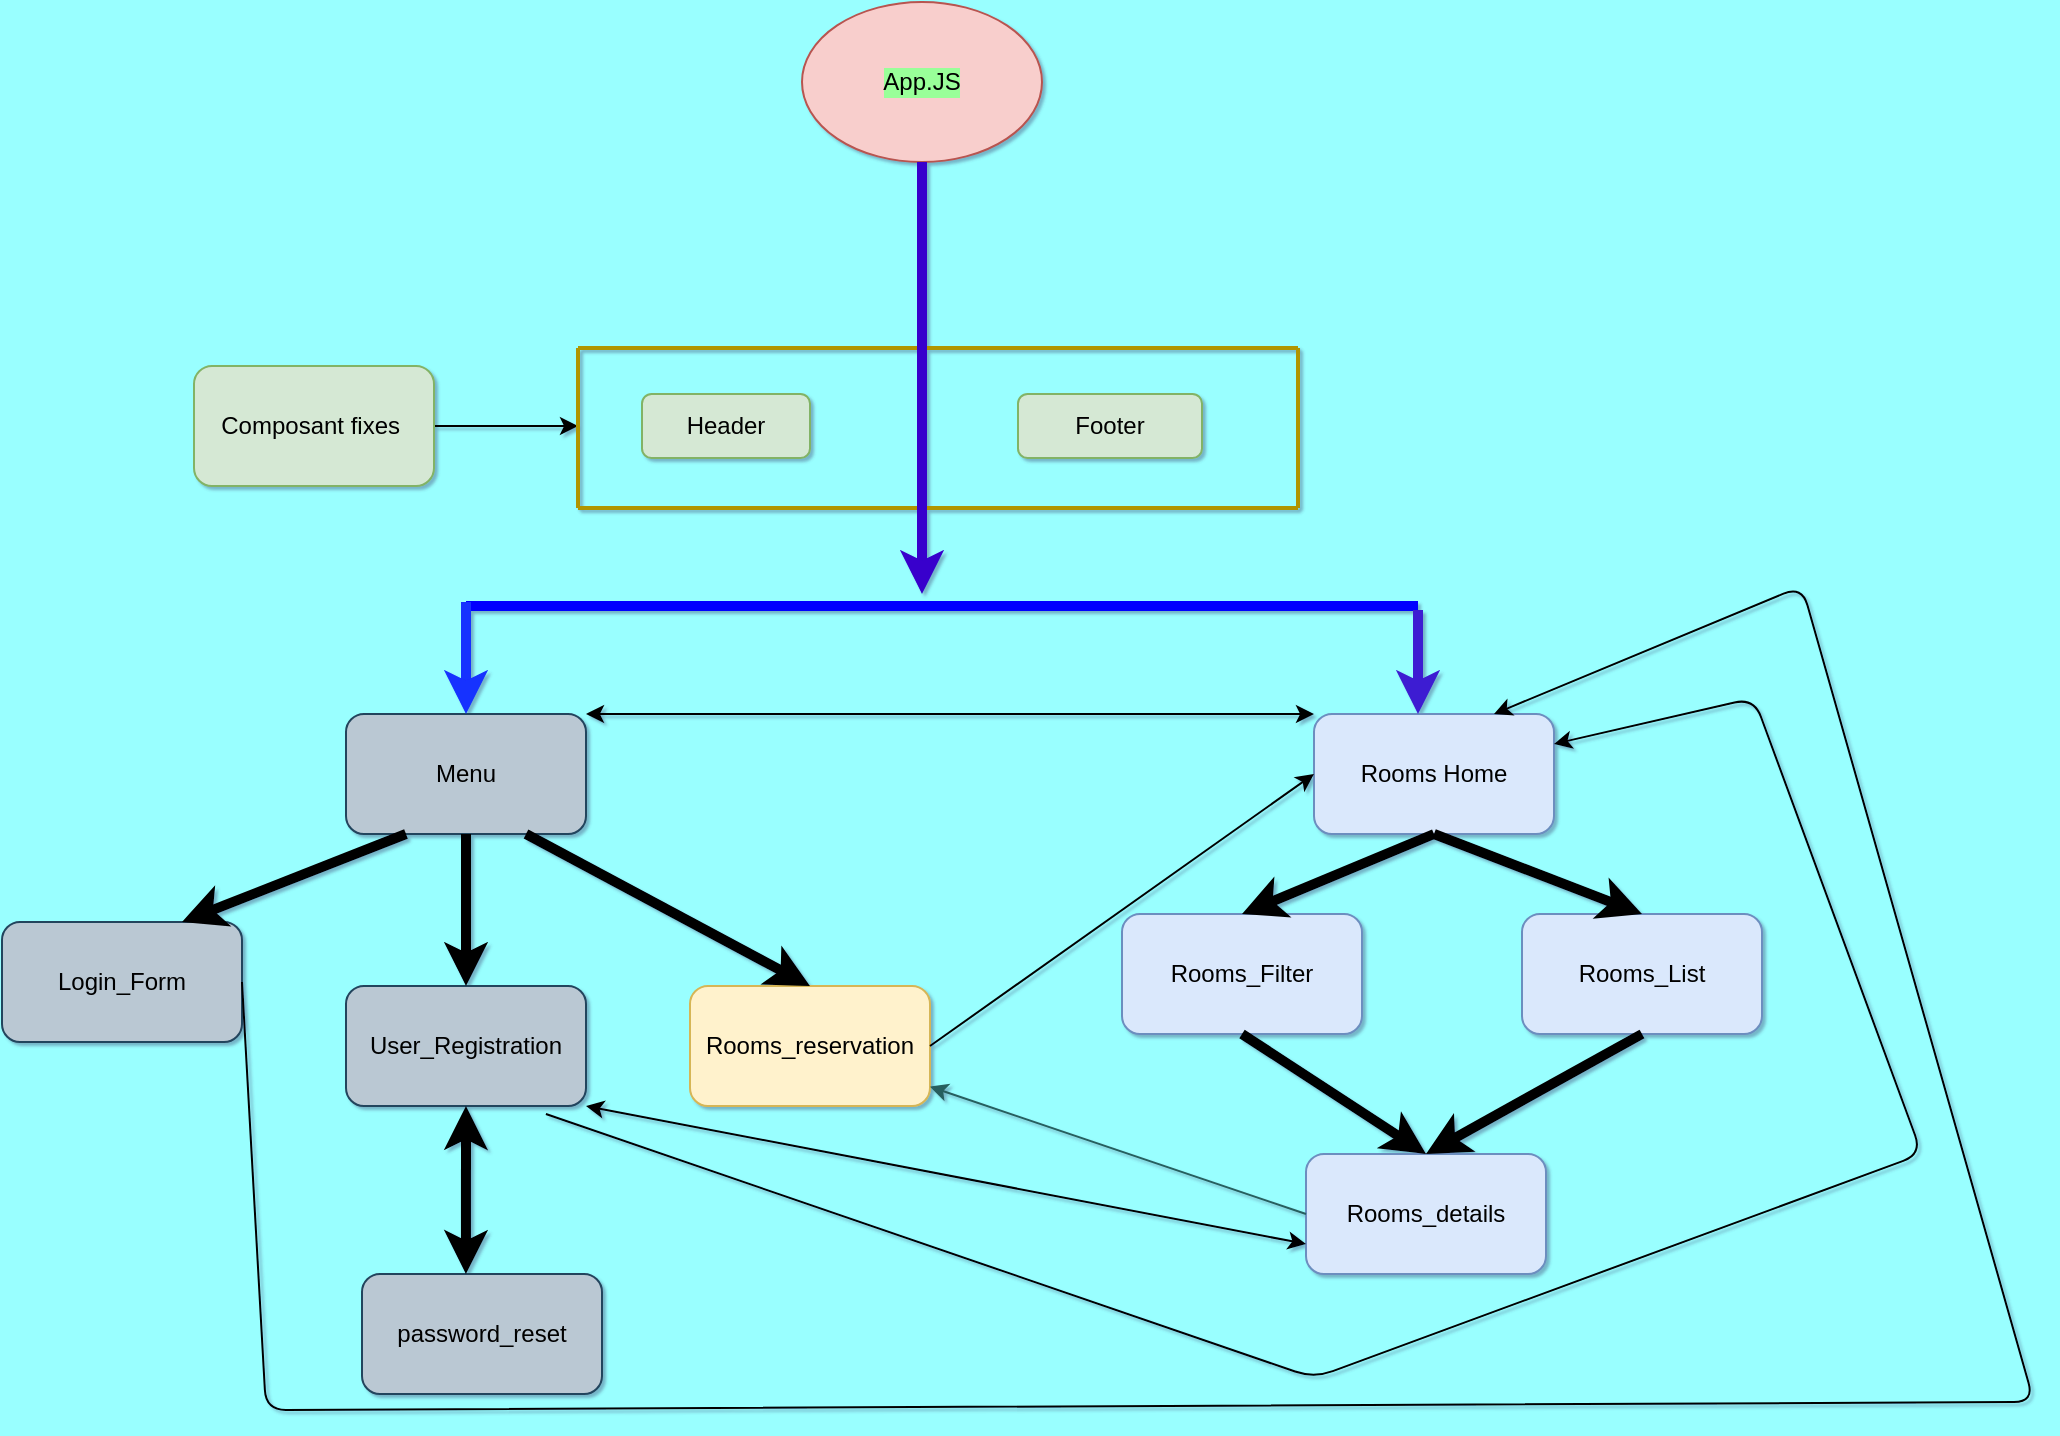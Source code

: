 <mxfile>
    <diagram id="G4t0GbXI1yq9A5Cty9S0" name="Page-1">
        <mxGraphModel dx="2119" dy="784" grid="1" gridSize="4" guides="0" tooltips="1" connect="1" arrows="1" fold="1" page="1" pageScale="1" pageWidth="1169" pageHeight="827" background="#99FFFF" math="0" shadow="1">
            <root>
                <mxCell id="0"/>
                <mxCell id="1" parent="0"/>
                <mxCell id="2" value="App.JS" style="ellipse;whiteSpace=wrap;html=1;labelBackgroundColor=#99FF99;labelBorderColor=none;fillColor=#f8cecc;strokeColor=#b85450;" parent="1" vertex="1">
                    <mxGeometry x="-20" y="112" width="120" height="80" as="geometry"/>
                </mxCell>
                <mxCell id="9" value="Header" style="rounded=1;whiteSpace=wrap;html=1;fillColor=#d5e8d4;strokeColor=#82b366;" parent="1" vertex="1">
                    <mxGeometry x="-100" y="308" width="84" height="32" as="geometry"/>
                </mxCell>
                <mxCell id="10" value="Footer" style="rounded=1;whiteSpace=wrap;html=1;fillColor=#d5e8d4;strokeColor=#82b366;" parent="1" vertex="1">
                    <mxGeometry x="88" y="308" width="92" height="32" as="geometry"/>
                </mxCell>
                <mxCell id="16" value="" style="line;strokeWidth=2;html=1;fillColor=#e3c800;fontColor=#000000;strokeColor=#B09500;" parent="1" vertex="1">
                    <mxGeometry x="-132" y="280" width="360" height="10" as="geometry"/>
                </mxCell>
                <mxCell id="20" style="edgeStyle=none;html=1;" parent="1" source="17" edge="1">
                    <mxGeometry relative="1" as="geometry">
                        <mxPoint x="-132" y="324" as="targetPoint"/>
                    </mxGeometry>
                </mxCell>
                <mxCell id="17" value="Composant fixes&amp;nbsp;" style="rounded=1;whiteSpace=wrap;html=1;fillColor=#d5e8d4;strokeColor=#82b366;" parent="1" vertex="1">
                    <mxGeometry x="-324" y="294" width="120" height="60" as="geometry"/>
                </mxCell>
                <mxCell id="22" value="" style="endArrow=none;html=1;entryX=0;entryY=0.5;entryDx=0;entryDy=0;entryPerimeter=0;exitX=0;exitY=0.5;exitDx=0;exitDy=0;exitPerimeter=0;strokeWidth=2;fillColor=#e3c800;strokeColor=#B09500;" parent="1" source="23" target="16" edge="1">
                    <mxGeometry width="50" height="50" relative="1" as="geometry">
                        <mxPoint x="212" y="368" as="sourcePoint"/>
                        <mxPoint x="350" y="364" as="targetPoint"/>
                    </mxGeometry>
                </mxCell>
                <mxCell id="23" value="" style="line;strokeWidth=2;html=1;fillColor=#e3c800;fontColor=#000000;strokeColor=#B09500;" parent="1" vertex="1">
                    <mxGeometry x="-132" y="360" width="360" height="10" as="geometry"/>
                </mxCell>
                <mxCell id="25" value="" style="endArrow=none;html=1;exitX=1;exitY=0.5;exitDx=0;exitDy=0;exitPerimeter=0;entryX=1;entryY=0.5;entryDx=0;entryDy=0;entryPerimeter=0;strokeWidth=2;fillColor=#e3c800;strokeColor=#B09500;" parent="1" source="23" target="16" edge="1">
                    <mxGeometry width="50" height="50" relative="1" as="geometry">
                        <mxPoint x="568" y="332" as="sourcePoint"/>
                        <mxPoint x="576" y="308" as="targetPoint"/>
                    </mxGeometry>
                </mxCell>
                <mxCell id="26" value="" style="endArrow=none;html=1;strokeColor=#0000FF;strokeWidth=5;" parent="1" edge="1">
                    <mxGeometry width="50" height="50" relative="1" as="geometry">
                        <mxPoint x="-188" y="414" as="sourcePoint"/>
                        <mxPoint x="288" y="414" as="targetPoint"/>
                    </mxGeometry>
                </mxCell>
                <mxCell id="27" value="User_Registration" style="rounded=1;whiteSpace=wrap;html=1;fillColor=#bac8d3;strokeColor=#23445d;" parent="1" vertex="1">
                    <mxGeometry x="-248" y="604" width="120" height="60" as="geometry"/>
                </mxCell>
                <mxCell id="28" value="Rooms Home" style="rounded=1;whiteSpace=wrap;html=1;fillColor=#dae8fc;strokeColor=#6c8ebf;" parent="1" vertex="1">
                    <mxGeometry x="236" y="468" width="120" height="60" as="geometry"/>
                </mxCell>
                <mxCell id="29" value="Rooms_details" style="rounded=1;whiteSpace=wrap;html=1;fillColor=#dae8fc;strokeColor=#6c8ebf;" parent="1" vertex="1">
                    <mxGeometry x="232" y="688" width="120" height="60" as="geometry"/>
                </mxCell>
                <mxCell id="30" value="Rooms_reservation" style="rounded=1;whiteSpace=wrap;html=1;fillColor=#fff2cc;strokeColor=#d6b656;" parent="1" vertex="1">
                    <mxGeometry x="-76" y="604" width="120" height="60" as="geometry"/>
                </mxCell>
                <mxCell id="32" value="password_reset" style="rounded=1;whiteSpace=wrap;html=1;fillColor=#bac8d3;strokeColor=#23445d;" parent="1" vertex="1">
                    <mxGeometry x="-240" y="748" width="120" height="60" as="geometry"/>
                </mxCell>
                <mxCell id="34" value="Menu" style="rounded=1;whiteSpace=wrap;html=1;fillColor=#bac8d3;strokeColor=#23445d;" parent="1" vertex="1">
                    <mxGeometry x="-248" y="468" width="120" height="60" as="geometry"/>
                </mxCell>
                <mxCell id="36" value="" style="endArrow=classic;html=1;exitX=0.5;exitY=1;exitDx=0;exitDy=0;entryX=0.5;entryY=0;entryDx=0;entryDy=0;strokeWidth=5;" parent="1" source="34" target="27" edge="1">
                    <mxGeometry width="50" height="50" relative="1" as="geometry">
                        <mxPoint y="648" as="sourcePoint"/>
                        <mxPoint y="680" as="targetPoint"/>
                    </mxGeometry>
                </mxCell>
                <mxCell id="38" value="Rooms_Filter" style="rounded=1;whiteSpace=wrap;html=1;fillColor=#dae8fc;strokeColor=#6c8ebf;" parent="1" vertex="1">
                    <mxGeometry x="140" y="568" width="120" height="60" as="geometry"/>
                </mxCell>
                <mxCell id="39" value="Rooms_List" style="rounded=1;whiteSpace=wrap;html=1;fillColor=#dae8fc;strokeColor=#6c8ebf;" parent="1" vertex="1">
                    <mxGeometry x="340" y="568" width="120" height="60" as="geometry"/>
                </mxCell>
                <mxCell id="42" value="" style="endArrow=classic;html=1;exitX=0.5;exitY=1;exitDx=0;exitDy=0;entryX=0.5;entryY=0;entryDx=0;entryDy=0;strokeWidth=5;" parent="1" source="28" target="38" edge="1">
                    <mxGeometry width="50" height="50" relative="1" as="geometry">
                        <mxPoint x="180" y="414" as="sourcePoint"/>
                        <mxPoint x="230" y="364" as="targetPoint"/>
                    </mxGeometry>
                </mxCell>
                <mxCell id="43" value="" style="endArrow=classic;html=1;exitX=0.5;exitY=1;exitDx=0;exitDy=0;entryX=0.5;entryY=0;entryDx=0;entryDy=0;strokeWidth=5;" parent="1" source="28" target="39" edge="1">
                    <mxGeometry width="50" height="50" relative="1" as="geometry">
                        <mxPoint x="180" y="414" as="sourcePoint"/>
                        <mxPoint x="230" y="364" as="targetPoint"/>
                    </mxGeometry>
                </mxCell>
                <mxCell id="45" value="" style="endArrow=classic;html=1;exitX=0.5;exitY=1;exitDx=0;exitDy=0;entryX=0.5;entryY=0;entryDx=0;entryDy=0;strokeWidth=5;" parent="1" source="39" target="29" edge="1">
                    <mxGeometry width="50" height="50" relative="1" as="geometry">
                        <mxPoint x="180" y="414" as="sourcePoint"/>
                        <mxPoint x="230" y="364" as="targetPoint"/>
                    </mxGeometry>
                </mxCell>
                <mxCell id="46" value="" style="endArrow=classic;html=1;exitX=0.5;exitY=1;exitDx=0;exitDy=0;entryX=0.5;entryY=0;entryDx=0;entryDy=0;strokeWidth=5;" parent="1" source="38" target="29" edge="1">
                    <mxGeometry width="50" height="50" relative="1" as="geometry">
                        <mxPoint x="180" y="414" as="sourcePoint"/>
                        <mxPoint x="230" y="364" as="targetPoint"/>
                    </mxGeometry>
                </mxCell>
                <mxCell id="61" value="" style="endArrow=classic;html=1;strokeColor=#1330ff;strokeWidth=5;" parent="1" edge="1">
                    <mxGeometry width="50" height="50" relative="1" as="geometry">
                        <mxPoint x="-188" y="412" as="sourcePoint"/>
                        <mxPoint x="-188" y="468" as="targetPoint"/>
                    </mxGeometry>
                </mxCell>
                <mxCell id="73" value="" style="endArrow=classic;html=1;exitX=0.833;exitY=1.067;exitDx=0;exitDy=0;exitPerimeter=0;entryX=1;entryY=0.25;entryDx=0;entryDy=0;" parent="1" source="27" target="28" edge="1">
                    <mxGeometry width="50" height="50" relative="1" as="geometry">
                        <mxPoint x="28" y="766" as="sourcePoint"/>
                        <mxPoint x="468" y="500" as="targetPoint"/>
                        <Array as="points">
                            <mxPoint x="236" y="800"/>
                            <mxPoint x="540" y="688"/>
                            <mxPoint x="456" y="460"/>
                        </Array>
                    </mxGeometry>
                </mxCell>
                <mxCell id="75" value="" style="endArrow=classic;html=1;strokeColor=#3d1bd2;strokeWidth=5;" parent="1" edge="1">
                    <mxGeometry width="50" height="50" relative="1" as="geometry">
                        <mxPoint x="288" y="416" as="sourcePoint"/>
                        <mxPoint x="288" y="468" as="targetPoint"/>
                    </mxGeometry>
                </mxCell>
                <mxCell id="76" value="" style="endArrow=classic;html=1;exitX=1;exitY=0.5;exitDx=0;exitDy=0;entryX=0;entryY=0.5;entryDx=0;entryDy=0;" parent="1" source="30" target="28" edge="1">
                    <mxGeometry width="50" height="50" relative="1" as="geometry">
                        <mxPoint x="28" y="766" as="sourcePoint"/>
                        <mxPoint x="240" y="496" as="targetPoint"/>
                    </mxGeometry>
                </mxCell>
                <mxCell id="77" value="Login_Form" style="rounded=1;whiteSpace=wrap;html=1;fillColor=#bac8d3;strokeColor=#23445d;" parent="1" vertex="1">
                    <mxGeometry x="-420" y="572" width="120" height="60" as="geometry"/>
                </mxCell>
                <mxCell id="78" value="" style="endArrow=classic;html=1;entryX=0.75;entryY=0;entryDx=0;entryDy=0;exitX=0.25;exitY=1;exitDx=0;exitDy=0;strokeWidth=5;" parent="1" source="34" target="77" edge="1">
                    <mxGeometry width="50" height="50" relative="1" as="geometry">
                        <mxPoint x="-216" y="648" as="sourcePoint"/>
                        <mxPoint x="78" y="480" as="targetPoint"/>
                    </mxGeometry>
                </mxCell>
                <mxCell id="79" value="" style="endArrow=classic;html=1;exitX=0.5;exitY=1;exitDx=0;exitDy=0;fillColor=#6a00ff;strokeColor=#3700CC;strokeWidth=5;" parent="1" source="2" edge="1">
                    <mxGeometry width="50" height="50" relative="1" as="geometry">
                        <mxPoint x="28" y="530" as="sourcePoint"/>
                        <mxPoint x="40" y="408" as="targetPoint"/>
                        <Array as="points"/>
                    </mxGeometry>
                </mxCell>
                <mxCell id="80" value="" style="endArrow=classic;startArrow=classic;html=1;exitX=0.433;exitY=0;exitDx=0;exitDy=0;exitPerimeter=0;strokeWidth=5;entryX=0.5;entryY=1;entryDx=0;entryDy=0;" parent="1" source="32" target="27" edge="1">
                    <mxGeometry width="50" height="50" relative="1" as="geometry">
                        <mxPoint x="28" y="530" as="sourcePoint"/>
                        <mxPoint x="-172" y="644" as="targetPoint"/>
                    </mxGeometry>
                </mxCell>
                <mxCell id="85" value="" style="endArrow=classic;html=1;strokeColor=#265e5e;exitX=0;exitY=0.5;exitDx=0;exitDy=0;" parent="1" source="29" target="30" edge="1">
                    <mxGeometry width="50" height="50" relative="1" as="geometry">
                        <mxPoint x="28" y="530" as="sourcePoint"/>
                        <mxPoint x="78" y="480" as="targetPoint"/>
                    </mxGeometry>
                </mxCell>
                <mxCell id="86" value="" style="endArrow=classic;html=1;strokeColor=#000000;strokeWidth=5;entryX=0.5;entryY=0;entryDx=0;entryDy=0;exitX=0.75;exitY=1;exitDx=0;exitDy=0;" parent="1" source="34" target="30" edge="1">
                    <mxGeometry width="50" height="50" relative="1" as="geometry">
                        <mxPoint x="-116" y="532" as="sourcePoint"/>
                        <mxPoint x="-84" y="604" as="targetPoint"/>
                    </mxGeometry>
                </mxCell>
                <mxCell id="90" value="" style="endArrow=classic;startArrow=classic;html=1;strokeColor=#000000;strokeWidth=1;entryX=0;entryY=0.75;entryDx=0;entryDy=0;exitX=1;exitY=1;exitDx=0;exitDy=0;" parent="1" source="27" target="29" edge="1">
                    <mxGeometry width="50" height="50" relative="1" as="geometry">
                        <mxPoint x="28" y="530" as="sourcePoint"/>
                        <mxPoint x="78" y="480" as="targetPoint"/>
                    </mxGeometry>
                </mxCell>
                <mxCell id="95" value="" style="endArrow=classic;html=1;exitX=1;exitY=0.5;exitDx=0;exitDy=0;entryX=0.75;entryY=0;entryDx=0;entryDy=0;" parent="1" source="77" target="28" edge="1">
                    <mxGeometry width="50" height="50" relative="1" as="geometry">
                        <mxPoint x="28" y="530" as="sourcePoint"/>
                        <mxPoint x="500" y="296" as="targetPoint"/>
                        <Array as="points">
                            <mxPoint x="-288" y="816"/>
                            <mxPoint x="596" y="812"/>
                            <mxPoint x="480" y="404"/>
                        </Array>
                    </mxGeometry>
                </mxCell>
                <mxCell id="96" value="" style="endArrow=classic;startArrow=classic;html=1;exitX=1;exitY=0;exitDx=0;exitDy=0;entryX=0;entryY=0;entryDx=0;entryDy=0;" parent="1" source="34" target="28" edge="1">
                    <mxGeometry width="50" height="50" relative="1" as="geometry">
                        <mxPoint x="-124" y="484" as="sourcePoint"/>
                        <mxPoint x="232" y="492" as="targetPoint"/>
                    </mxGeometry>
                </mxCell>
            </root>
        </mxGraphModel>
    </diagram>
</mxfile>